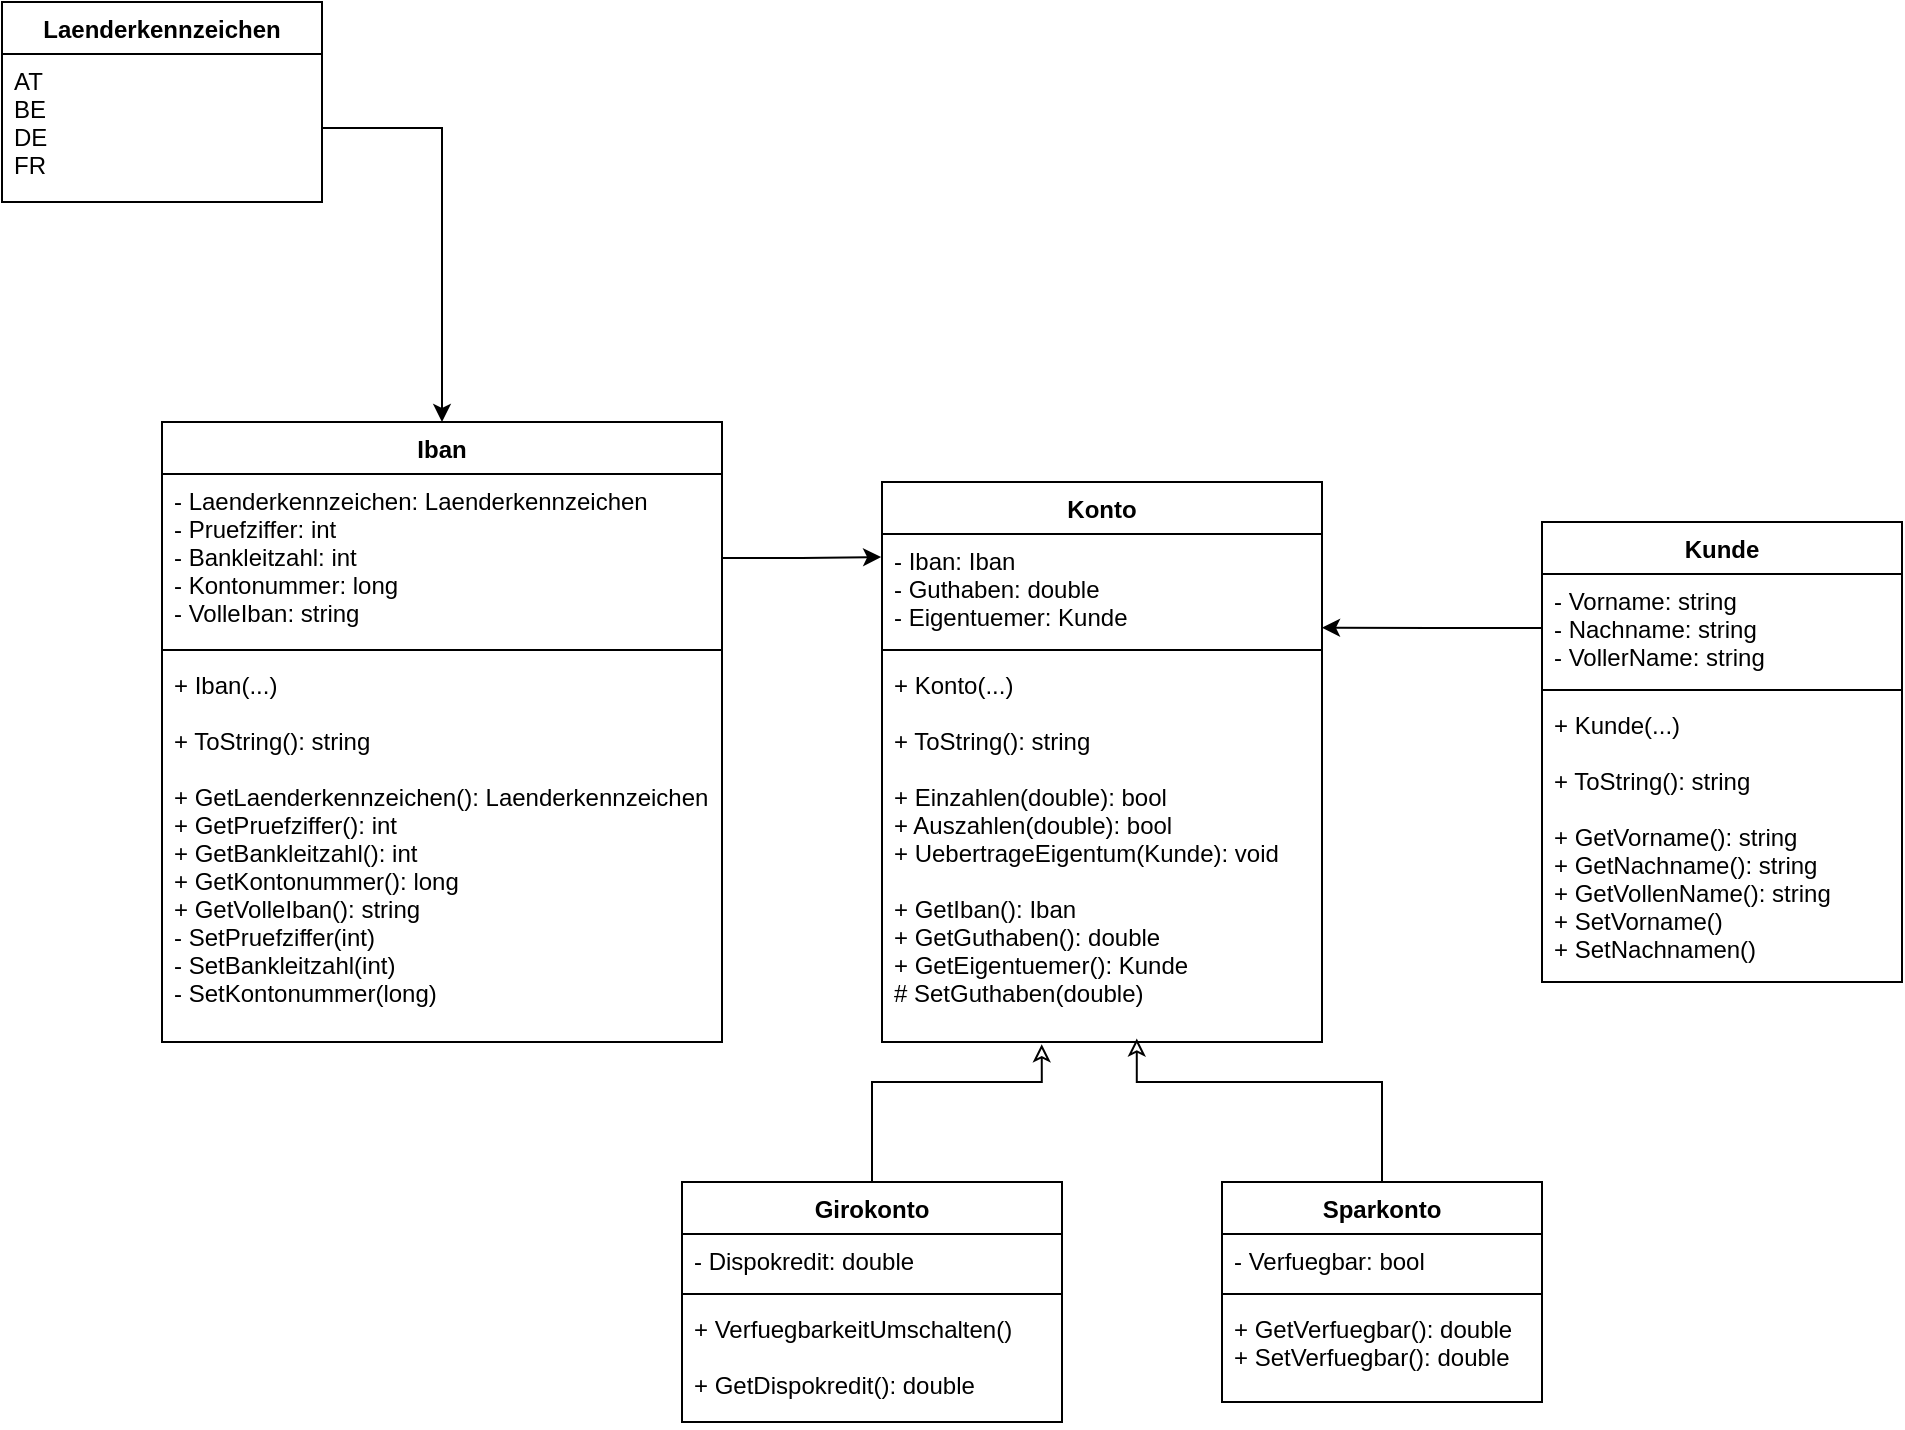 <mxfile version="14.4.3" type="device"><diagram id="LiH-oVtrmSZdK4N1CN0Z" name="Page-1"><mxGraphModel dx="1186" dy="822" grid="1" gridSize="10" guides="1" tooltips="1" connect="1" arrows="1" fold="1" page="1" pageScale="1" pageWidth="1000" pageHeight="1000" math="0" shadow="0"><root><mxCell id="0"/><mxCell id="1" parent="0"/><mxCell id="qZpVWhSPNbdaMv5lhq6G-1" value="Laenderkennzeichen" style="swimlane;fontStyle=1;align=center;verticalAlign=top;childLayout=stackLayout;horizontal=1;startSize=26;horizontalStack=0;resizeParent=1;resizeParentMax=0;resizeLast=0;collapsible=1;marginBottom=0;" parent="1" vertex="1"><mxGeometry x="40" y="80" width="160" height="100" as="geometry"><mxRectangle x="70" y="80" width="150" height="26" as="alternateBounds"/></mxGeometry></mxCell><mxCell id="qZpVWhSPNbdaMv5lhq6G-2" value="AT&#10;BE&#10;DE&#10;FR" style="text;strokeColor=none;fillColor=none;align=left;verticalAlign=top;spacingLeft=4;spacingRight=4;overflow=hidden;rotatable=0;points=[[0,0.5],[1,0.5]];portConstraint=eastwest;" parent="qZpVWhSPNbdaMv5lhq6G-1" vertex="1"><mxGeometry y="26" width="160" height="74" as="geometry"/></mxCell><mxCell id="qZpVWhSPNbdaMv5lhq6G-9" value="Iban" style="swimlane;fontStyle=1;align=center;verticalAlign=top;childLayout=stackLayout;horizontal=1;startSize=26;horizontalStack=0;resizeParent=1;resizeParentMax=0;resizeLast=0;collapsible=1;marginBottom=0;" parent="1" vertex="1"><mxGeometry x="120" y="290" width="280" height="310" as="geometry"/></mxCell><mxCell id="qZpVWhSPNbdaMv5lhq6G-10" value="- Laenderkennzeichen: Laenderkennzeichen&#10;- Pruefziffer: int&#10;- Bankleitzahl: int&#10;- Kontonummer: long&#10;- VolleIban: string" style="text;strokeColor=none;fillColor=none;align=left;verticalAlign=top;spacingLeft=4;spacingRight=4;overflow=hidden;rotatable=0;points=[[0,0.5],[1,0.5]];portConstraint=eastwest;" parent="qZpVWhSPNbdaMv5lhq6G-9" vertex="1"><mxGeometry y="26" width="280" height="84" as="geometry"/></mxCell><mxCell id="qZpVWhSPNbdaMv5lhq6G-11" value="" style="line;strokeWidth=1;fillColor=none;align=left;verticalAlign=middle;spacingTop=-1;spacingLeft=3;spacingRight=3;rotatable=0;labelPosition=right;points=[];portConstraint=eastwest;" parent="qZpVWhSPNbdaMv5lhq6G-9" vertex="1"><mxGeometry y="110" width="280" height="8" as="geometry"/></mxCell><mxCell id="qZpVWhSPNbdaMv5lhq6G-12" value="+ Iban(...)&#10;&#10;+ ToString(): string&#10;&#10;+ GetLaenderkennzeichen(): Laenderkennzeichen&#10;+ GetPruefziffer(): int&#10;+ GetBankleitzahl(): int&#10;+ GetKontonummer(): long&#10;+ GetVolleIban(): string&#10;- SetPruefziffer(int)&#10;- SetBankleitzahl(int)&#10;- SetKontonummer(long)" style="text;strokeColor=none;fillColor=none;align=left;verticalAlign=top;spacingLeft=4;spacingRight=4;overflow=hidden;rotatable=0;points=[[0,0.5],[1,0.5]];portConstraint=eastwest;" parent="qZpVWhSPNbdaMv5lhq6G-9" vertex="1"><mxGeometry y="118" width="280" height="192" as="geometry"/></mxCell><mxCell id="qZpVWhSPNbdaMv5lhq6G-13" value="Kunde" style="swimlane;fontStyle=1;align=center;verticalAlign=top;childLayout=stackLayout;horizontal=1;startSize=26;horizontalStack=0;resizeParent=1;resizeParentMax=0;resizeLast=0;collapsible=1;marginBottom=0;" parent="1" vertex="1"><mxGeometry x="810" y="340" width="180" height="230" as="geometry"/></mxCell><mxCell id="qZpVWhSPNbdaMv5lhq6G-14" value="- Vorname: string&#10;- Nachname: string&#10;- VollerName: string" style="text;strokeColor=none;fillColor=none;align=left;verticalAlign=top;spacingLeft=4;spacingRight=4;overflow=hidden;rotatable=0;points=[[0,0.5],[1,0.5]];portConstraint=eastwest;" parent="qZpVWhSPNbdaMv5lhq6G-13" vertex="1"><mxGeometry y="26" width="180" height="54" as="geometry"/></mxCell><mxCell id="qZpVWhSPNbdaMv5lhq6G-15" value="" style="line;strokeWidth=1;fillColor=none;align=left;verticalAlign=middle;spacingTop=-1;spacingLeft=3;spacingRight=3;rotatable=0;labelPosition=right;points=[];portConstraint=eastwest;" parent="qZpVWhSPNbdaMv5lhq6G-13" vertex="1"><mxGeometry y="80" width="180" height="8" as="geometry"/></mxCell><mxCell id="qZpVWhSPNbdaMv5lhq6G-16" value="+ Kunde(...)&#10;&#10;+ ToString(): string&#10;&#10;+ GetVorname(): string&#10;+ GetNachname(): string&#10;+ GetVollenName(): string&#10;+ SetVorname()&#10;+ SetNachnamen()" style="text;strokeColor=none;fillColor=none;align=left;verticalAlign=top;spacingLeft=4;spacingRight=4;overflow=hidden;rotatable=0;points=[[0,0.5],[1,0.5]];portConstraint=eastwest;" parent="qZpVWhSPNbdaMv5lhq6G-13" vertex="1"><mxGeometry y="88" width="180" height="142" as="geometry"/></mxCell><mxCell id="qZpVWhSPNbdaMv5lhq6G-17" value="Konto" style="swimlane;fontStyle=1;align=center;verticalAlign=top;childLayout=stackLayout;horizontal=1;startSize=26;horizontalStack=0;resizeParent=1;resizeParentMax=0;resizeLast=0;collapsible=1;marginBottom=0;" parent="1" vertex="1"><mxGeometry x="480" y="320" width="220" height="280" as="geometry"/></mxCell><mxCell id="qZpVWhSPNbdaMv5lhq6G-18" value="- Iban: Iban&#10;- Guthaben: double&#10;- Eigentuemer: Kunde" style="text;strokeColor=none;fillColor=none;align=left;verticalAlign=top;spacingLeft=4;spacingRight=4;overflow=hidden;rotatable=0;points=[[0,0.5],[1,0.5]];portConstraint=eastwest;" parent="qZpVWhSPNbdaMv5lhq6G-17" vertex="1"><mxGeometry y="26" width="220" height="54" as="geometry"/></mxCell><mxCell id="qZpVWhSPNbdaMv5lhq6G-19" value="" style="line;strokeWidth=1;fillColor=none;align=left;verticalAlign=middle;spacingTop=-1;spacingLeft=3;spacingRight=3;rotatable=0;labelPosition=right;points=[];portConstraint=eastwest;" parent="qZpVWhSPNbdaMv5lhq6G-17" vertex="1"><mxGeometry y="80" width="220" height="8" as="geometry"/></mxCell><mxCell id="qZpVWhSPNbdaMv5lhq6G-20" value="+ Konto(...)&#10;&#10;+ ToString(): string&#10;&#10;+ Einzahlen(double): bool&#10;+ Auszahlen(double): bool&#10;+ UebertrageEigentum(Kunde): void&#10;&#10;+ GetIban(): Iban&#10;+ GetGuthaben(): double&#10;+ GetEigentuemer(): Kunde&#10;# SetGuthaben(double)" style="text;strokeColor=none;fillColor=none;align=left;verticalAlign=top;spacingLeft=4;spacingRight=4;overflow=hidden;rotatable=0;points=[[0,0.5],[1,0.5]];portConstraint=eastwest;" parent="qZpVWhSPNbdaMv5lhq6G-17" vertex="1"><mxGeometry y="88" width="220" height="192" as="geometry"/></mxCell><mxCell id="mT006rva9zB07EPQ_AsD-2" style="edgeStyle=orthogonalEdgeStyle;rounded=0;orthogonalLoop=1;jettySize=auto;html=1;exitX=1;exitY=0.5;exitDx=0;exitDy=0;entryX=0.5;entryY=0;entryDx=0;entryDy=0;" parent="1" source="qZpVWhSPNbdaMv5lhq6G-2" target="qZpVWhSPNbdaMv5lhq6G-9" edge="1"><mxGeometry relative="1" as="geometry"/></mxCell><mxCell id="mT006rva9zB07EPQ_AsD-14" style="edgeStyle=orthogonalEdgeStyle;rounded=0;orthogonalLoop=1;jettySize=auto;html=1;exitX=0.5;exitY=0;exitDx=0;exitDy=0;entryX=0.579;entryY=0.991;entryDx=0;entryDy=0;entryPerimeter=0;endArrow=classic;endFill=0;" parent="1" source="Fx2eTLpwvM9qk27-fsWb-7" target="qZpVWhSPNbdaMv5lhq6G-20" edge="1"><mxGeometry relative="1" as="geometry"><mxPoint x="730" y="650" as="sourcePoint"/><Array as="points"><mxPoint x="730" y="620"/><mxPoint x="607" y="620"/></Array></mxGeometry></mxCell><mxCell id="mT006rva9zB07EPQ_AsD-13" style="edgeStyle=orthogonalEdgeStyle;rounded=0;orthogonalLoop=1;jettySize=auto;html=1;exitX=0.5;exitY=0;exitDx=0;exitDy=0;entryX=0.363;entryY=1.006;entryDx=0;entryDy=0;entryPerimeter=0;endArrow=classic;endFill=0;" parent="1" source="Fx2eTLpwvM9qk27-fsWb-3" target="qZpVWhSPNbdaMv5lhq6G-20" edge="1"><mxGeometry relative="1" as="geometry"><mxPoint x="450" y="650" as="sourcePoint"/><Array as="points"><mxPoint x="475" y="620"/><mxPoint x="560" y="620"/></Array></mxGeometry></mxCell><mxCell id="xxXFeZZe55w1HlXu0RWO-1" style="edgeStyle=orthogonalEdgeStyle;rounded=0;orthogonalLoop=1;jettySize=auto;html=1;exitX=1;exitY=0.5;exitDx=0;exitDy=0;entryX=-0.002;entryY=0.214;entryDx=0;entryDy=0;entryPerimeter=0;" parent="1" source="qZpVWhSPNbdaMv5lhq6G-10" target="qZpVWhSPNbdaMv5lhq6G-18" edge="1"><mxGeometry relative="1" as="geometry"/></mxCell><mxCell id="xxXFeZZe55w1HlXu0RWO-2" style="edgeStyle=orthogonalEdgeStyle;rounded=0;orthogonalLoop=1;jettySize=auto;html=1;exitX=0;exitY=0.5;exitDx=0;exitDy=0;entryX=1;entryY=0.867;entryDx=0;entryDy=0;entryPerimeter=0;" parent="1" source="qZpVWhSPNbdaMv5lhq6G-14" target="qZpVWhSPNbdaMv5lhq6G-18" edge="1"><mxGeometry relative="1" as="geometry"/></mxCell><mxCell id="Fx2eTLpwvM9qk27-fsWb-3" value="Girokonto" style="swimlane;fontStyle=1;align=center;verticalAlign=top;childLayout=stackLayout;horizontal=1;startSize=26;horizontalStack=0;resizeParent=1;resizeParentMax=0;resizeLast=0;collapsible=1;marginBottom=0;" vertex="1" parent="1"><mxGeometry x="380" y="670" width="190" height="120" as="geometry"/></mxCell><mxCell id="Fx2eTLpwvM9qk27-fsWb-4" value="- Dispokredit: double" style="text;strokeColor=none;fillColor=none;align=left;verticalAlign=top;spacingLeft=4;spacingRight=4;overflow=hidden;rotatable=0;points=[[0,0.5],[1,0.5]];portConstraint=eastwest;" vertex="1" parent="Fx2eTLpwvM9qk27-fsWb-3"><mxGeometry y="26" width="190" height="26" as="geometry"/></mxCell><mxCell id="Fx2eTLpwvM9qk27-fsWb-5" value="" style="line;strokeWidth=1;fillColor=none;align=left;verticalAlign=middle;spacingTop=-1;spacingLeft=3;spacingRight=3;rotatable=0;labelPosition=right;points=[];portConstraint=eastwest;" vertex="1" parent="Fx2eTLpwvM9qk27-fsWb-3"><mxGeometry y="52" width="190" height="8" as="geometry"/></mxCell><mxCell id="Fx2eTLpwvM9qk27-fsWb-6" value="+ VerfuegbarkeitUmschalten()&#10;&#10;+ GetDispokredit(): double" style="text;strokeColor=none;fillColor=none;align=left;verticalAlign=top;spacingLeft=4;spacingRight=4;overflow=hidden;rotatable=0;points=[[0,0.5],[1,0.5]];portConstraint=eastwest;" vertex="1" parent="Fx2eTLpwvM9qk27-fsWb-3"><mxGeometry y="60" width="190" height="60" as="geometry"/></mxCell><mxCell id="Fx2eTLpwvM9qk27-fsWb-7" value="Sparkonto" style="swimlane;fontStyle=1;align=center;verticalAlign=top;childLayout=stackLayout;horizontal=1;startSize=26;horizontalStack=0;resizeParent=1;resizeParentMax=0;resizeLast=0;collapsible=1;marginBottom=0;" vertex="1" parent="1"><mxGeometry x="650" y="670" width="160" height="110" as="geometry"/></mxCell><mxCell id="Fx2eTLpwvM9qk27-fsWb-8" value="- Verfuegbar: bool" style="text;strokeColor=none;fillColor=none;align=left;verticalAlign=top;spacingLeft=4;spacingRight=4;overflow=hidden;rotatable=0;points=[[0,0.5],[1,0.5]];portConstraint=eastwest;" vertex="1" parent="Fx2eTLpwvM9qk27-fsWb-7"><mxGeometry y="26" width="160" height="26" as="geometry"/></mxCell><mxCell id="Fx2eTLpwvM9qk27-fsWb-9" value="" style="line;strokeWidth=1;fillColor=none;align=left;verticalAlign=middle;spacingTop=-1;spacingLeft=3;spacingRight=3;rotatable=0;labelPosition=right;points=[];portConstraint=eastwest;" vertex="1" parent="Fx2eTLpwvM9qk27-fsWb-7"><mxGeometry y="52" width="160" height="8" as="geometry"/></mxCell><mxCell id="Fx2eTLpwvM9qk27-fsWb-10" value="+ GetVerfuegbar(): double&#10;+ SetVerfuegbar(): double" style="text;strokeColor=none;fillColor=none;align=left;verticalAlign=top;spacingLeft=4;spacingRight=4;overflow=hidden;rotatable=0;points=[[0,0.5],[1,0.5]];portConstraint=eastwest;" vertex="1" parent="Fx2eTLpwvM9qk27-fsWb-7"><mxGeometry y="60" width="160" height="50" as="geometry"/></mxCell></root></mxGraphModel></diagram></mxfile>
